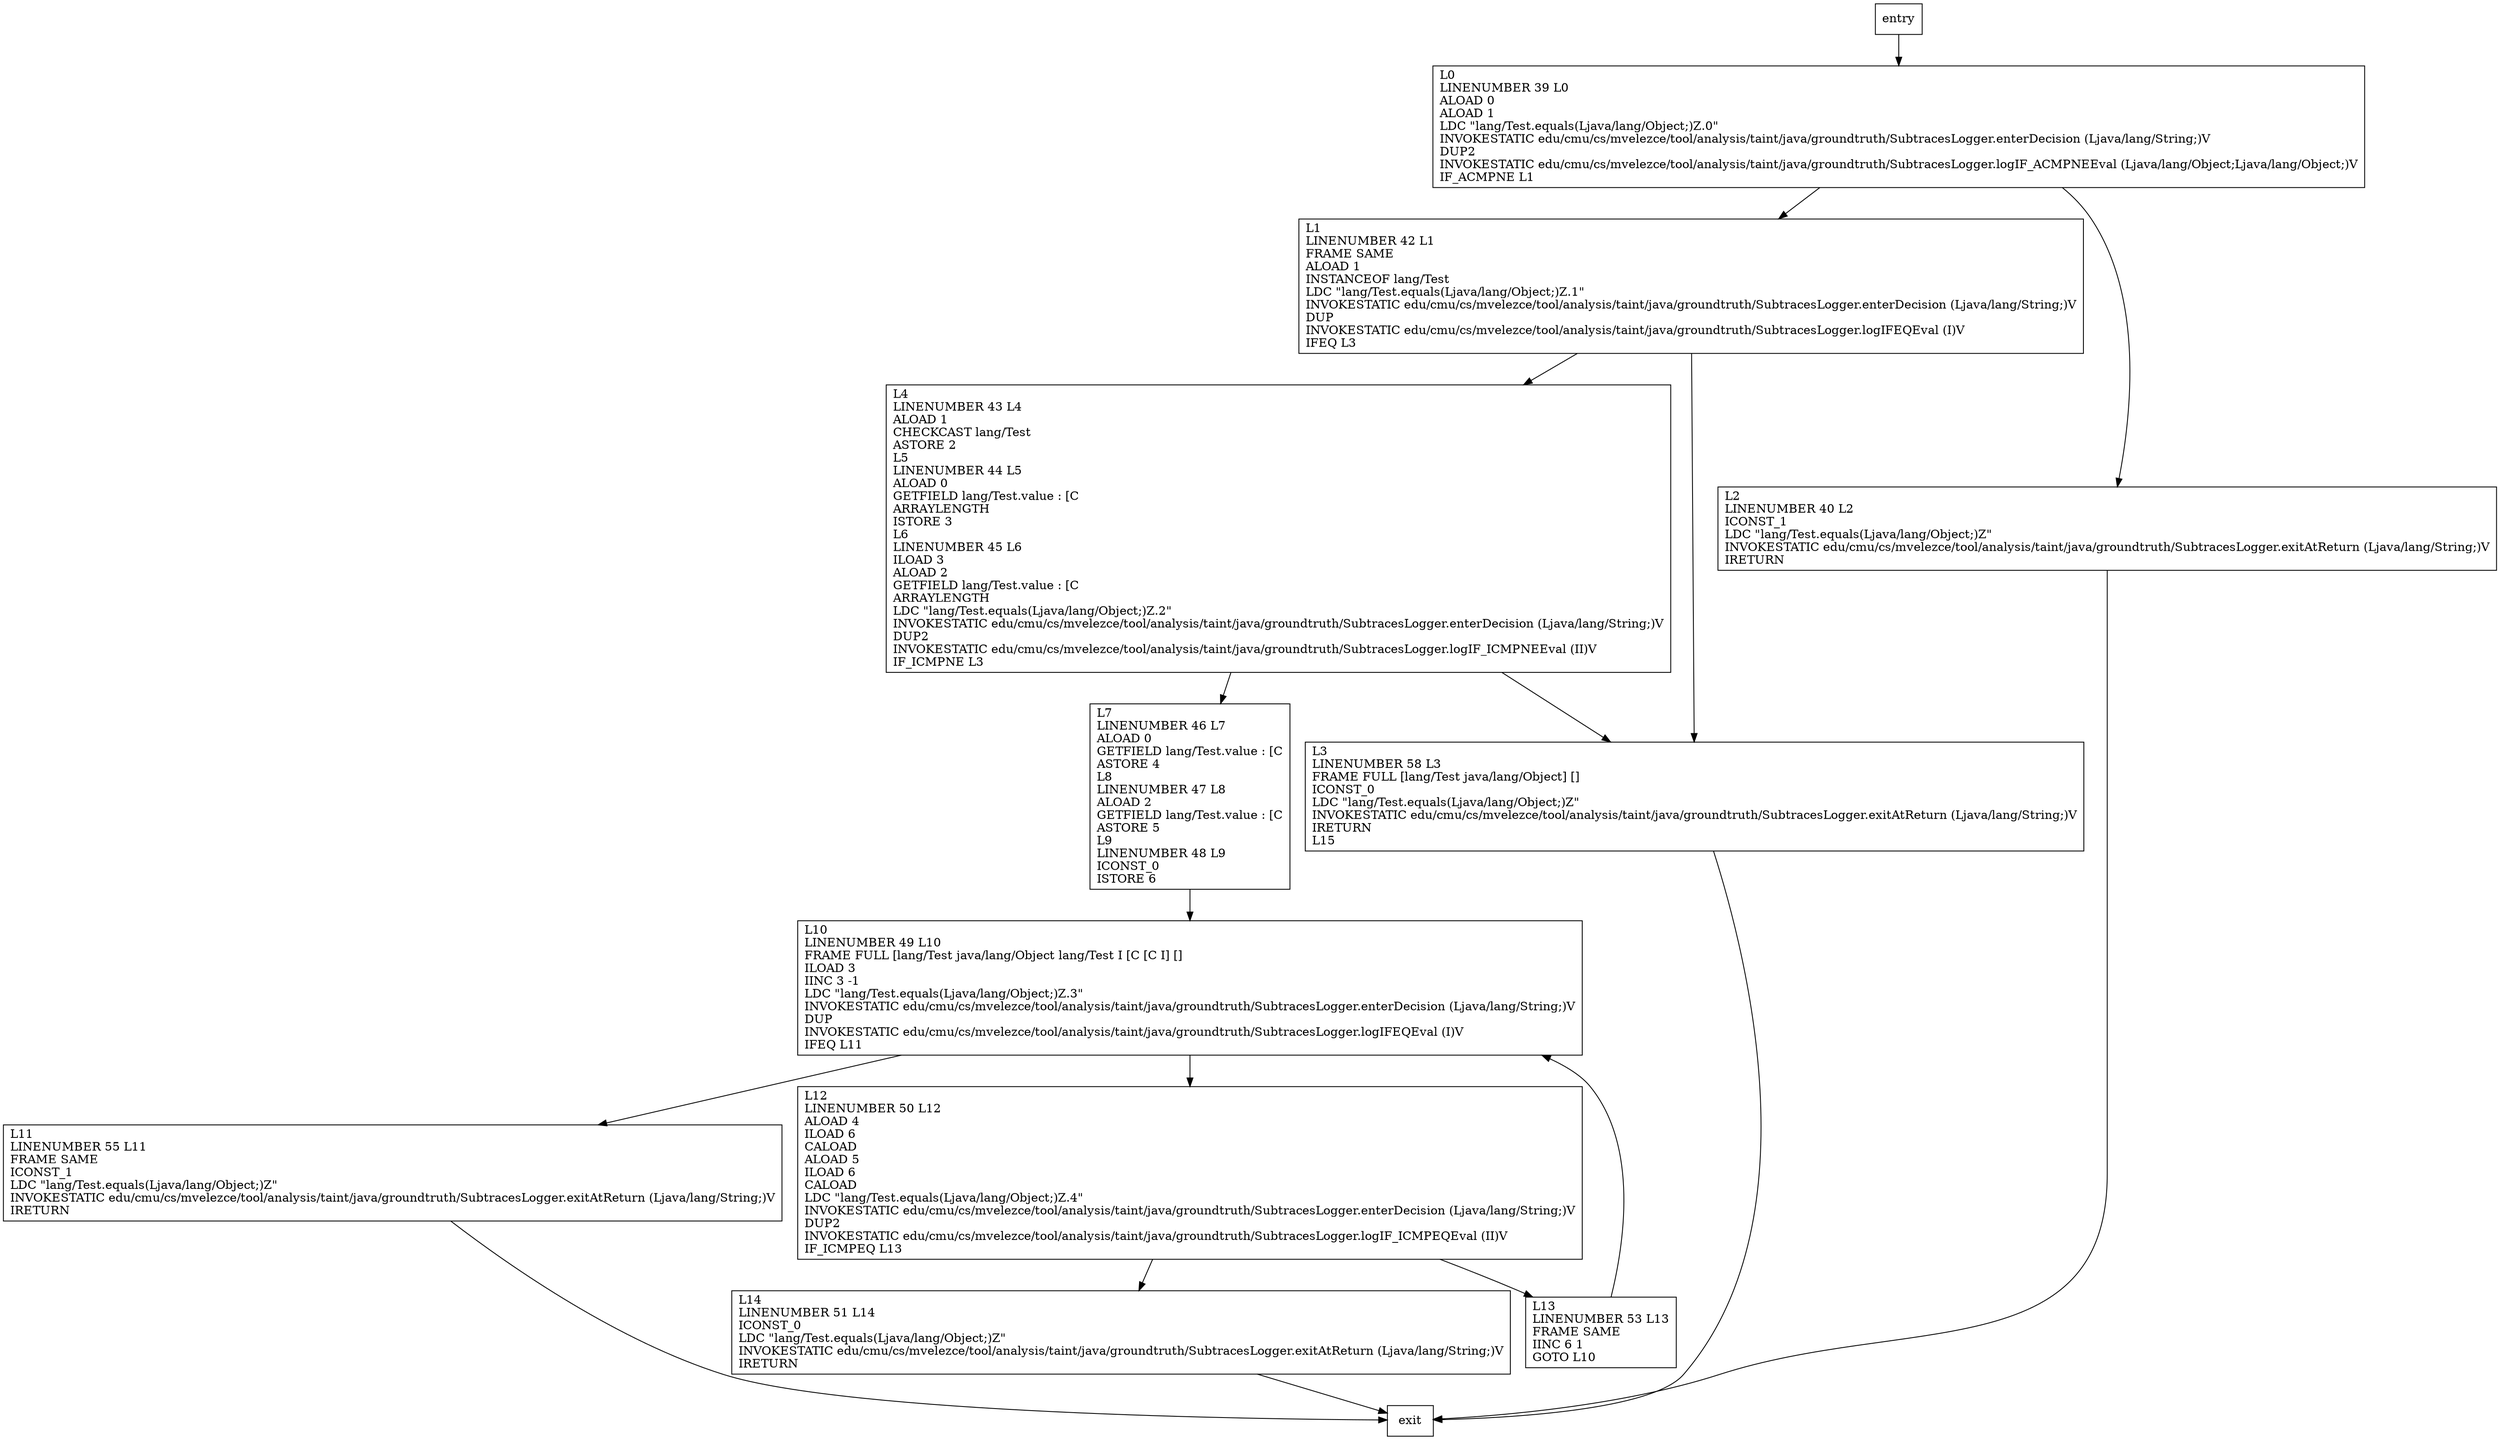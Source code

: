 digraph equals {
node [shape=record];
1661504445 [label="L1\lLINENUMBER 42 L1\lFRAME SAME\lALOAD 1\lINSTANCEOF lang/Test\lLDC \"lang/Test.equals(Ljava/lang/Object;)Z.1\"\lINVOKESTATIC edu/cmu/cs/mvelezce/tool/analysis/taint/java/groundtruth/SubtracesLogger.enterDecision (Ljava/lang/String;)V\lDUP\lINVOKESTATIC edu/cmu/cs/mvelezce/tool/analysis/taint/java/groundtruth/SubtracesLogger.logIFEQEval (I)V\lIFEQ L3\l"];
2079009730 [label="L14\lLINENUMBER 51 L14\lICONST_0\lLDC \"lang/Test.equals(Ljava/lang/Object;)Z\"\lINVOKESTATIC edu/cmu/cs/mvelezce/tool/analysis/taint/java/groundtruth/SubtracesLogger.exitAtReturn (Ljava/lang/String;)V\lIRETURN\l"];
2060126788 [label="L2\lLINENUMBER 40 L2\lICONST_1\lLDC \"lang/Test.equals(Ljava/lang/Object;)Z\"\lINVOKESTATIC edu/cmu/cs/mvelezce/tool/analysis/taint/java/groundtruth/SubtracesLogger.exitAtReturn (Ljava/lang/String;)V\lIRETURN\l"];
928639565 [label="L10\lLINENUMBER 49 L10\lFRAME FULL [lang/Test java/lang/Object lang/Test I [C [C I] []\lILOAD 3\lIINC 3 -1\lLDC \"lang/Test.equals(Ljava/lang/Object;)Z.3\"\lINVOKESTATIC edu/cmu/cs/mvelezce/tool/analysis/taint/java/groundtruth/SubtracesLogger.enterDecision (Ljava/lang/String;)V\lDUP\lINVOKESTATIC edu/cmu/cs/mvelezce/tool/analysis/taint/java/groundtruth/SubtracesLogger.logIFEQEval (I)V\lIFEQ L11\l"];
1292474935 [label="L11\lLINENUMBER 55 L11\lFRAME SAME\lICONST_1\lLDC \"lang/Test.equals(Ljava/lang/Object;)Z\"\lINVOKESTATIC edu/cmu/cs/mvelezce/tool/analysis/taint/java/groundtruth/SubtracesLogger.exitAtReturn (Ljava/lang/String;)V\lIRETURN\l"];
1730354573 [label="L0\lLINENUMBER 39 L0\lALOAD 0\lALOAD 1\lLDC \"lang/Test.equals(Ljava/lang/Object;)Z.0\"\lINVOKESTATIC edu/cmu/cs/mvelezce/tool/analysis/taint/java/groundtruth/SubtracesLogger.enterDecision (Ljava/lang/String;)V\lDUP2\lINVOKESTATIC edu/cmu/cs/mvelezce/tool/analysis/taint/java/groundtruth/SubtracesLogger.logIF_ACMPNEEval (Ljava/lang/Object;Ljava/lang/Object;)V\lIF_ACMPNE L1\l"];
271306390 [label="L7\lLINENUMBER 46 L7\lALOAD 0\lGETFIELD lang/Test.value : [C\lASTORE 4\lL8\lLINENUMBER 47 L8\lALOAD 2\lGETFIELD lang/Test.value : [C\lASTORE 5\lL9\lLINENUMBER 48 L9\lICONST_0\lISTORE 6\l"];
2088104872 [label="L12\lLINENUMBER 50 L12\lALOAD 4\lILOAD 6\lCALOAD\lALOAD 5\lILOAD 6\lCALOAD\lLDC \"lang/Test.equals(Ljava/lang/Object;)Z.4\"\lINVOKESTATIC edu/cmu/cs/mvelezce/tool/analysis/taint/java/groundtruth/SubtracesLogger.enterDecision (Ljava/lang/String;)V\lDUP2\lINVOKESTATIC edu/cmu/cs/mvelezce/tool/analysis/taint/java/groundtruth/SubtracesLogger.logIF_ICMPEQEval (II)V\lIF_ICMPEQ L13\l"];
1293998310 [label="L4\lLINENUMBER 43 L4\lALOAD 1\lCHECKCAST lang/Test\lASTORE 2\lL5\lLINENUMBER 44 L5\lALOAD 0\lGETFIELD lang/Test.value : [C\lARRAYLENGTH\lISTORE 3\lL6\lLINENUMBER 45 L6\lILOAD 3\lALOAD 2\lGETFIELD lang/Test.value : [C\lARRAYLENGTH\lLDC \"lang/Test.equals(Ljava/lang/Object;)Z.2\"\lINVOKESTATIC edu/cmu/cs/mvelezce/tool/analysis/taint/java/groundtruth/SubtracesLogger.enterDecision (Ljava/lang/String;)V\lDUP2\lINVOKESTATIC edu/cmu/cs/mvelezce/tool/analysis/taint/java/groundtruth/SubtracesLogger.logIF_ICMPNEEval (II)V\lIF_ICMPNE L3\l"];
839941050 [label="L3\lLINENUMBER 58 L3\lFRAME FULL [lang/Test java/lang/Object] []\lICONST_0\lLDC \"lang/Test.equals(Ljava/lang/Object;)Z\"\lINVOKESTATIC edu/cmu/cs/mvelezce/tool/analysis/taint/java/groundtruth/SubtracesLogger.exitAtReturn (Ljava/lang/String;)V\lIRETURN\lL15\l"];
60334718 [label="L13\lLINENUMBER 53 L13\lFRAME SAME\lIINC 6 1\lGOTO L10\l"];
entry;
exit;
1661504445 -> 1293998310;
1661504445 -> 839941050;
2079009730 -> exit;
1292474935 -> exit;
271306390 -> 928639565;
entry -> 1730354573;
2060126788 -> exit;
928639565 -> 1292474935;
928639565 -> 2088104872;
1730354573 -> 1661504445;
1730354573 -> 2060126788;
2088104872 -> 2079009730;
2088104872 -> 60334718;
1293998310 -> 271306390;
1293998310 -> 839941050;
839941050 -> exit;
60334718 -> 928639565;
}
